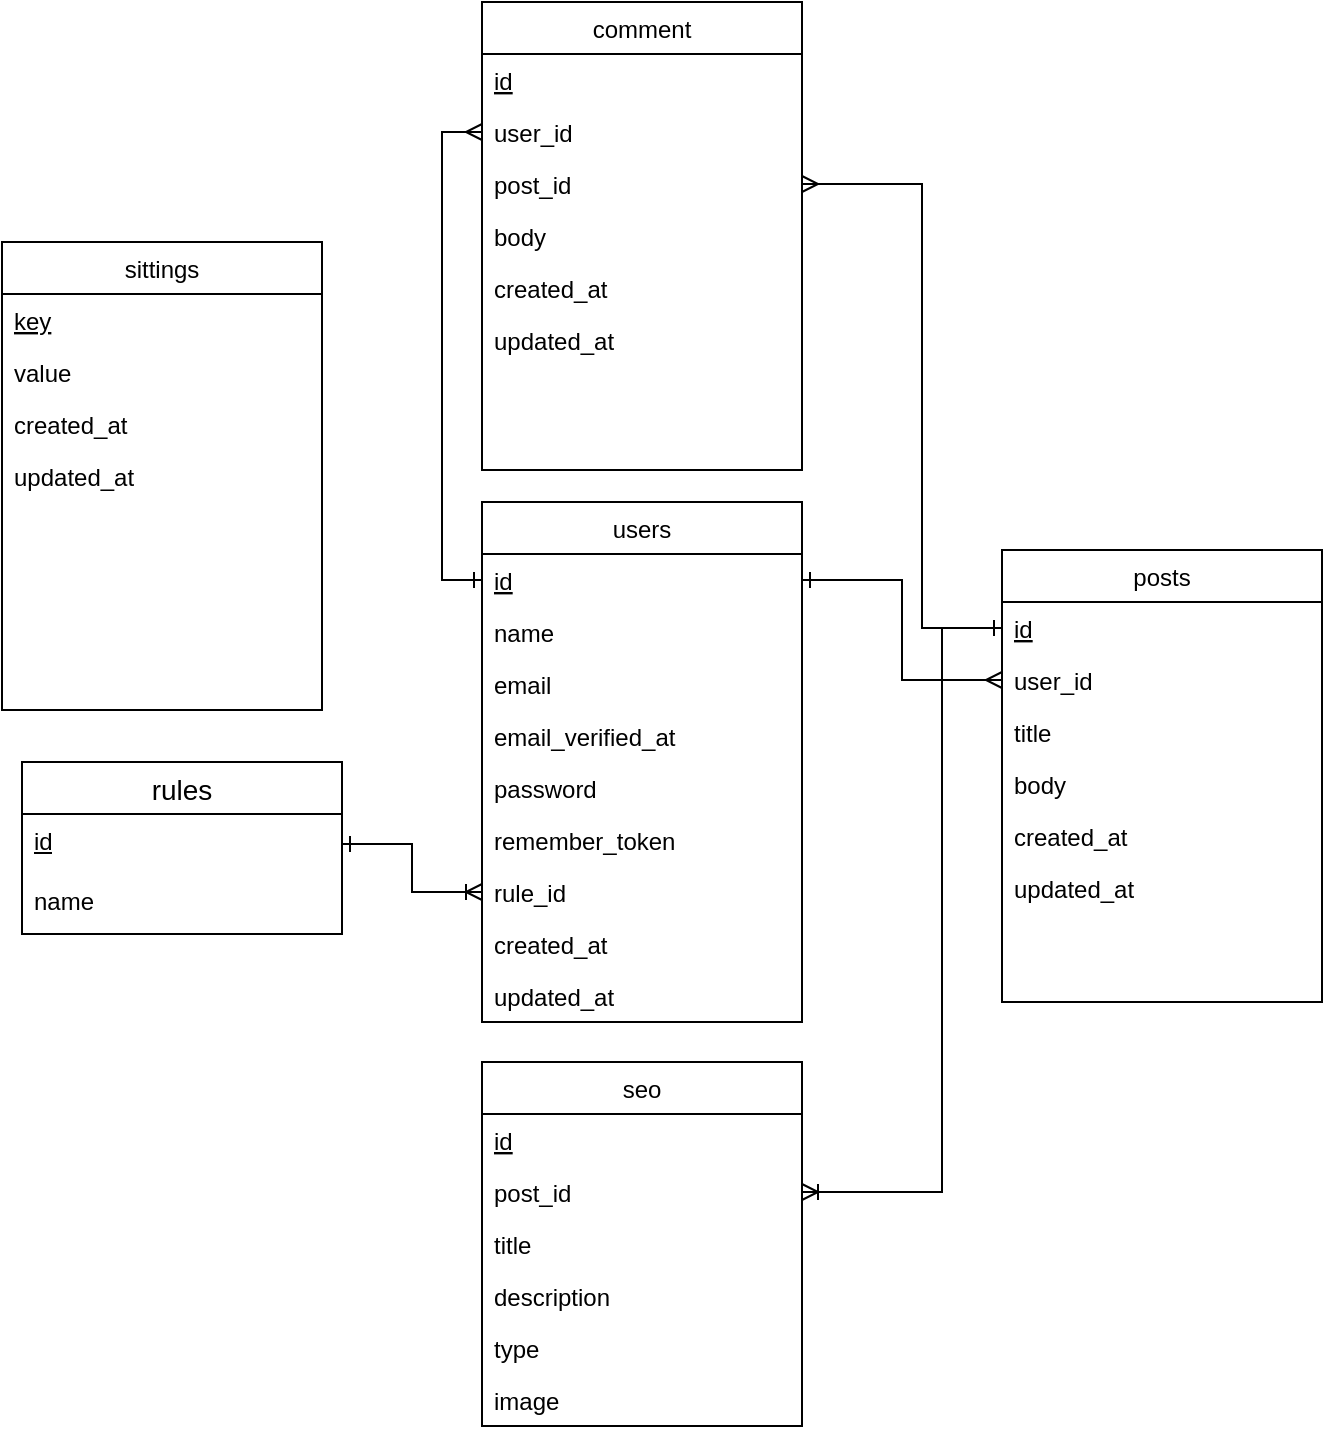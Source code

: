 <mxfile version="22.1.2" type="device">
  <diagram id="C5RBs43oDa-KdzZeNtuy" name="Page-1">
    <mxGraphModel dx="870" dy="523" grid="1" gridSize="10" guides="1" tooltips="1" connect="1" arrows="1" fold="1" page="1" pageScale="1" pageWidth="827" pageHeight="1169" background="#ffffff" math="0" shadow="0">
      <root>
        <mxCell id="WIyWlLk6GJQsqaUBKTNV-0" />
        <mxCell id="WIyWlLk6GJQsqaUBKTNV-1" parent="WIyWlLk6GJQsqaUBKTNV-0" />
        <mxCell id="zkfFHV4jXpPFQw0GAbJ--17" value="users" style="swimlane;fontStyle=0;align=center;verticalAlign=top;childLayout=stackLayout;horizontal=1;startSize=26;horizontalStack=0;resizeParent=1;resizeLast=0;collapsible=1;marginBottom=0;rounded=0;shadow=0;strokeWidth=1;" parent="WIyWlLk6GJQsqaUBKTNV-1" vertex="1">
          <mxGeometry x="300" y="280" width="160" height="260" as="geometry">
            <mxRectangle x="550" y="140" width="160" height="26" as="alternateBounds" />
          </mxGeometry>
        </mxCell>
        <mxCell id="zkfFHV4jXpPFQw0GAbJ--18" value="id" style="text;align=left;verticalAlign=top;spacingLeft=4;spacingRight=4;overflow=hidden;rotatable=0;points=[[0,0.5],[1,0.5]];portConstraint=eastwest;fontStyle=4" parent="zkfFHV4jXpPFQw0GAbJ--17" vertex="1">
          <mxGeometry y="26" width="160" height="26" as="geometry" />
        </mxCell>
        <mxCell id="zkfFHV4jXpPFQw0GAbJ--19" value="name" style="text;align=left;verticalAlign=top;spacingLeft=4;spacingRight=4;overflow=hidden;rotatable=0;points=[[0,0.5],[1,0.5]];portConstraint=eastwest;rounded=0;shadow=0;html=0;" parent="zkfFHV4jXpPFQw0GAbJ--17" vertex="1">
          <mxGeometry y="52" width="160" height="26" as="geometry" />
        </mxCell>
        <mxCell id="zkfFHV4jXpPFQw0GAbJ--20" value="email" style="text;align=left;verticalAlign=top;spacingLeft=4;spacingRight=4;overflow=hidden;rotatable=0;points=[[0,0.5],[1,0.5]];portConstraint=eastwest;rounded=0;shadow=0;html=0;" parent="zkfFHV4jXpPFQw0GAbJ--17" vertex="1">
          <mxGeometry y="78" width="160" height="26" as="geometry" />
        </mxCell>
        <mxCell id="zkfFHV4jXpPFQw0GAbJ--21" value="email_verified_at" style="text;align=left;verticalAlign=top;spacingLeft=4;spacingRight=4;overflow=hidden;rotatable=0;points=[[0,0.5],[1,0.5]];portConstraint=eastwest;rounded=0;shadow=0;html=0;" parent="zkfFHV4jXpPFQw0GAbJ--17" vertex="1">
          <mxGeometry y="104" width="160" height="26" as="geometry" />
        </mxCell>
        <mxCell id="zkfFHV4jXpPFQw0GAbJ--22" value="password" style="text;align=left;verticalAlign=top;spacingLeft=4;spacingRight=4;overflow=hidden;rotatable=0;points=[[0,0.5],[1,0.5]];portConstraint=eastwest;rounded=0;shadow=0;html=0;" parent="zkfFHV4jXpPFQw0GAbJ--17" vertex="1">
          <mxGeometry y="130" width="160" height="26" as="geometry" />
        </mxCell>
        <mxCell id="sE0HLMTjUZwS_bNzPIE2-0" value="remember_token" style="text;align=left;verticalAlign=top;spacingLeft=4;spacingRight=4;overflow=hidden;rotatable=0;points=[[0,0.5],[1,0.5]];portConstraint=eastwest;rounded=0;shadow=0;html=0;" parent="zkfFHV4jXpPFQw0GAbJ--17" vertex="1">
          <mxGeometry y="156" width="160" height="26" as="geometry" />
        </mxCell>
        <mxCell id="GgkFMc5T2Tw_iK9F5M9E-0" value="rule_id" style="text;align=left;verticalAlign=top;spacingLeft=4;spacingRight=4;overflow=hidden;rotatable=0;points=[[0,0.5],[1,0.5]];portConstraint=eastwest;rounded=0;shadow=0;html=0;" parent="zkfFHV4jXpPFQw0GAbJ--17" vertex="1">
          <mxGeometry y="182" width="160" height="26" as="geometry" />
        </mxCell>
        <mxCell id="sE0HLMTjUZwS_bNzPIE2-1" value="created_at" style="text;align=left;verticalAlign=top;spacingLeft=4;spacingRight=4;overflow=hidden;rotatable=0;points=[[0,0.5],[1,0.5]];portConstraint=eastwest;rounded=0;shadow=0;html=0;" parent="zkfFHV4jXpPFQw0GAbJ--17" vertex="1">
          <mxGeometry y="208" width="160" height="26" as="geometry" />
        </mxCell>
        <mxCell id="sE0HLMTjUZwS_bNzPIE2-2" value="updated_at" style="text;align=left;verticalAlign=top;spacingLeft=4;spacingRight=4;overflow=hidden;rotatable=0;points=[[0,0.5],[1,0.5]];portConstraint=eastwest;rounded=0;shadow=0;html=0;" parent="zkfFHV4jXpPFQw0GAbJ--17" vertex="1">
          <mxGeometry y="234" width="160" height="26" as="geometry" />
        </mxCell>
        <mxCell id="sE0HLMTjUZwS_bNzPIE2-3" value="posts" style="swimlane;fontStyle=0;align=center;verticalAlign=top;childLayout=stackLayout;horizontal=1;startSize=26;horizontalStack=0;resizeParent=1;resizeLast=0;collapsible=1;marginBottom=0;rounded=0;shadow=0;strokeWidth=1;" parent="WIyWlLk6GJQsqaUBKTNV-1" vertex="1">
          <mxGeometry x="560" y="304" width="160" height="226" as="geometry">
            <mxRectangle x="550" y="140" width="160" height="26" as="alternateBounds" />
          </mxGeometry>
        </mxCell>
        <mxCell id="sE0HLMTjUZwS_bNzPIE2-4" value="id" style="text;align=left;verticalAlign=top;spacingLeft=4;spacingRight=4;overflow=hidden;rotatable=0;points=[[0,0.5],[1,0.5]];portConstraint=eastwest;fontStyle=4" parent="sE0HLMTjUZwS_bNzPIE2-3" vertex="1">
          <mxGeometry y="26" width="160" height="26" as="geometry" />
        </mxCell>
        <mxCell id="sE0HLMTjUZwS_bNzPIE2-5" value="user_id" style="text;align=left;verticalAlign=top;spacingLeft=4;spacingRight=4;overflow=hidden;rotatable=0;points=[[0,0.5],[1,0.5]];portConstraint=eastwest;rounded=0;shadow=0;html=0;" parent="sE0HLMTjUZwS_bNzPIE2-3" vertex="1">
          <mxGeometry y="52" width="160" height="26" as="geometry" />
        </mxCell>
        <mxCell id="sE0HLMTjUZwS_bNzPIE2-6" value="title" style="text;align=left;verticalAlign=top;spacingLeft=4;spacingRight=4;overflow=hidden;rotatable=0;points=[[0,0.5],[1,0.5]];portConstraint=eastwest;rounded=0;shadow=0;html=0;" parent="sE0HLMTjUZwS_bNzPIE2-3" vertex="1">
          <mxGeometry y="78" width="160" height="26" as="geometry" />
        </mxCell>
        <mxCell id="sE0HLMTjUZwS_bNzPIE2-7" value="body" style="text;align=left;verticalAlign=top;spacingLeft=4;spacingRight=4;overflow=hidden;rotatable=0;points=[[0,0.5],[1,0.5]];portConstraint=eastwest;rounded=0;shadow=0;html=0;" parent="sE0HLMTjUZwS_bNzPIE2-3" vertex="1">
          <mxGeometry y="104" width="160" height="26" as="geometry" />
        </mxCell>
        <mxCell id="sE0HLMTjUZwS_bNzPIE2-10" value="created_at" style="text;align=left;verticalAlign=top;spacingLeft=4;spacingRight=4;overflow=hidden;rotatable=0;points=[[0,0.5],[1,0.5]];portConstraint=eastwest;rounded=0;shadow=0;html=0;" parent="sE0HLMTjUZwS_bNzPIE2-3" vertex="1">
          <mxGeometry y="130" width="160" height="26" as="geometry" />
        </mxCell>
        <mxCell id="sE0HLMTjUZwS_bNzPIE2-11" value="updated_at" style="text;align=left;verticalAlign=top;spacingLeft=4;spacingRight=4;overflow=hidden;rotatable=0;points=[[0,0.5],[1,0.5]];portConstraint=eastwest;rounded=0;shadow=0;html=0;" parent="sE0HLMTjUZwS_bNzPIE2-3" vertex="1">
          <mxGeometry y="156" width="160" height="26" as="geometry" />
        </mxCell>
        <mxCell id="sE0HLMTjUZwS_bNzPIE2-12" value="comment" style="swimlane;fontStyle=0;align=center;verticalAlign=top;childLayout=stackLayout;horizontal=1;startSize=26;horizontalStack=0;resizeParent=1;resizeLast=0;collapsible=1;marginBottom=0;rounded=0;shadow=0;strokeWidth=1;" parent="WIyWlLk6GJQsqaUBKTNV-1" vertex="1">
          <mxGeometry x="300" y="30" width="160" height="234" as="geometry">
            <mxRectangle x="550" y="140" width="160" height="26" as="alternateBounds" />
          </mxGeometry>
        </mxCell>
        <mxCell id="sE0HLMTjUZwS_bNzPIE2-13" value="id" style="text;align=left;verticalAlign=top;spacingLeft=4;spacingRight=4;overflow=hidden;rotatable=0;points=[[0,0.5],[1,0.5]];portConstraint=eastwest;fontStyle=4" parent="sE0HLMTjUZwS_bNzPIE2-12" vertex="1">
          <mxGeometry y="26" width="160" height="26" as="geometry" />
        </mxCell>
        <mxCell id="sE0HLMTjUZwS_bNzPIE2-14" value="user_id" style="text;align=left;verticalAlign=top;spacingLeft=4;spacingRight=4;overflow=hidden;rotatable=0;points=[[0,0.5],[1,0.5]];portConstraint=eastwest;rounded=0;shadow=0;html=0;" parent="sE0HLMTjUZwS_bNzPIE2-12" vertex="1">
          <mxGeometry y="52" width="160" height="26" as="geometry" />
        </mxCell>
        <mxCell id="sE0HLMTjUZwS_bNzPIE2-19" value="post_id" style="text;align=left;verticalAlign=top;spacingLeft=4;spacingRight=4;overflow=hidden;rotatable=0;points=[[0,0.5],[1,0.5]];portConstraint=eastwest;rounded=0;shadow=0;html=0;" parent="sE0HLMTjUZwS_bNzPIE2-12" vertex="1">
          <mxGeometry y="78" width="160" height="26" as="geometry" />
        </mxCell>
        <mxCell id="sE0HLMTjUZwS_bNzPIE2-16" value="body" style="text;align=left;verticalAlign=top;spacingLeft=4;spacingRight=4;overflow=hidden;rotatable=0;points=[[0,0.5],[1,0.5]];portConstraint=eastwest;rounded=0;shadow=0;html=0;" parent="sE0HLMTjUZwS_bNzPIE2-12" vertex="1">
          <mxGeometry y="104" width="160" height="26" as="geometry" />
        </mxCell>
        <mxCell id="sE0HLMTjUZwS_bNzPIE2-17" value="created_at" style="text;align=left;verticalAlign=top;spacingLeft=4;spacingRight=4;overflow=hidden;rotatable=0;points=[[0,0.5],[1,0.5]];portConstraint=eastwest;rounded=0;shadow=0;html=0;" parent="sE0HLMTjUZwS_bNzPIE2-12" vertex="1">
          <mxGeometry y="130" width="160" height="26" as="geometry" />
        </mxCell>
        <mxCell id="sE0HLMTjUZwS_bNzPIE2-18" value="updated_at" style="text;align=left;verticalAlign=top;spacingLeft=4;spacingRight=4;overflow=hidden;rotatable=0;points=[[0,0.5],[1,0.5]];portConstraint=eastwest;rounded=0;shadow=0;html=0;" parent="sE0HLMTjUZwS_bNzPIE2-12" vertex="1">
          <mxGeometry y="156" width="160" height="26" as="geometry" />
        </mxCell>
        <mxCell id="sE0HLMTjUZwS_bNzPIE2-20" value="seo" style="swimlane;fontStyle=0;align=center;verticalAlign=top;childLayout=stackLayout;horizontal=1;startSize=26;horizontalStack=0;resizeParent=1;resizeLast=0;collapsible=1;marginBottom=0;rounded=0;shadow=0;strokeWidth=1;" parent="WIyWlLk6GJQsqaUBKTNV-1" vertex="1">
          <mxGeometry x="300" y="560" width="160" height="182" as="geometry">
            <mxRectangle x="550" y="140" width="160" height="26" as="alternateBounds" />
          </mxGeometry>
        </mxCell>
        <mxCell id="sE0HLMTjUZwS_bNzPIE2-21" value="id" style="text;align=left;verticalAlign=top;spacingLeft=4;spacingRight=4;overflow=hidden;rotatable=0;points=[[0,0.5],[1,0.5]];portConstraint=eastwest;fontStyle=4" parent="sE0HLMTjUZwS_bNzPIE2-20" vertex="1">
          <mxGeometry y="26" width="160" height="26" as="geometry" />
        </mxCell>
        <mxCell id="sE0HLMTjUZwS_bNzPIE2-28" value="post_id" style="text;align=left;verticalAlign=top;spacingLeft=4;spacingRight=4;overflow=hidden;rotatable=0;points=[[0,0.5],[1,0.5]];portConstraint=eastwest;rounded=0;shadow=0;html=0;" parent="sE0HLMTjUZwS_bNzPIE2-20" vertex="1">
          <mxGeometry y="52" width="160" height="26" as="geometry" />
        </mxCell>
        <mxCell id="sE0HLMTjUZwS_bNzPIE2-23" value="title" style="text;align=left;verticalAlign=top;spacingLeft=4;spacingRight=4;overflow=hidden;rotatable=0;points=[[0,0.5],[1,0.5]];portConstraint=eastwest;rounded=0;shadow=0;html=0;" parent="sE0HLMTjUZwS_bNzPIE2-20" vertex="1">
          <mxGeometry y="78" width="160" height="26" as="geometry" />
        </mxCell>
        <mxCell id="sE0HLMTjUZwS_bNzPIE2-24" value="description" style="text;align=left;verticalAlign=top;spacingLeft=4;spacingRight=4;overflow=hidden;rotatable=0;points=[[0,0.5],[1,0.5]];portConstraint=eastwest;rounded=0;shadow=0;html=0;" parent="sE0HLMTjUZwS_bNzPIE2-20" vertex="1">
          <mxGeometry y="104" width="160" height="26" as="geometry" />
        </mxCell>
        <mxCell id="sE0HLMTjUZwS_bNzPIE2-26" value="type" style="text;align=left;verticalAlign=top;spacingLeft=4;spacingRight=4;overflow=hidden;rotatable=0;points=[[0,0.5],[1,0.5]];portConstraint=eastwest;rounded=0;shadow=0;html=0;" parent="sE0HLMTjUZwS_bNzPIE2-20" vertex="1">
          <mxGeometry y="130" width="160" height="26" as="geometry" />
        </mxCell>
        <mxCell id="sE0HLMTjUZwS_bNzPIE2-27" value="image" style="text;align=left;verticalAlign=top;spacingLeft=4;spacingRight=4;overflow=hidden;rotatable=0;points=[[0,0.5],[1,0.5]];portConstraint=eastwest;rounded=0;shadow=0;html=0;fontStyle=0" parent="sE0HLMTjUZwS_bNzPIE2-20" vertex="1">
          <mxGeometry y="156" width="160" height="26" as="geometry" />
        </mxCell>
        <mxCell id="sE0HLMTjUZwS_bNzPIE2-31" value="sittings" style="swimlane;fontStyle=0;align=center;verticalAlign=top;childLayout=stackLayout;horizontal=1;startSize=26;horizontalStack=0;resizeParent=1;resizeLast=0;collapsible=1;marginBottom=0;rounded=0;shadow=0;strokeWidth=1;" parent="WIyWlLk6GJQsqaUBKTNV-1" vertex="1">
          <mxGeometry x="60" y="150" width="160" height="234" as="geometry">
            <mxRectangle x="550" y="140" width="160" height="26" as="alternateBounds" />
          </mxGeometry>
        </mxCell>
        <mxCell id="sE0HLMTjUZwS_bNzPIE2-32" value="key" style="text;align=left;verticalAlign=top;spacingLeft=4;spacingRight=4;overflow=hidden;rotatable=0;points=[[0,0.5],[1,0.5]];portConstraint=eastwest;fontStyle=4" parent="sE0HLMTjUZwS_bNzPIE2-31" vertex="1">
          <mxGeometry y="26" width="160" height="26" as="geometry" />
        </mxCell>
        <mxCell id="sE0HLMTjUZwS_bNzPIE2-36" value="value" style="text;align=left;verticalAlign=top;spacingLeft=4;spacingRight=4;overflow=hidden;rotatable=0;points=[[0,0.5],[1,0.5]];portConstraint=eastwest;rounded=0;shadow=0;html=0;" parent="sE0HLMTjUZwS_bNzPIE2-31" vertex="1">
          <mxGeometry y="52" width="160" height="26" as="geometry" />
        </mxCell>
        <mxCell id="sE0HLMTjUZwS_bNzPIE2-37" value="created_at" style="text;align=left;verticalAlign=top;spacingLeft=4;spacingRight=4;overflow=hidden;rotatable=0;points=[[0,0.5],[1,0.5]];portConstraint=eastwest;rounded=0;shadow=0;html=0;" parent="sE0HLMTjUZwS_bNzPIE2-31" vertex="1">
          <mxGeometry y="78" width="160" height="26" as="geometry" />
        </mxCell>
        <mxCell id="sE0HLMTjUZwS_bNzPIE2-38" value="updated_at" style="text;align=left;verticalAlign=top;spacingLeft=4;spacingRight=4;overflow=hidden;rotatable=0;points=[[0,0.5],[1,0.5]];portConstraint=eastwest;rounded=0;shadow=0;html=0;" parent="sE0HLMTjUZwS_bNzPIE2-31" vertex="1">
          <mxGeometry y="104" width="160" height="26" as="geometry" />
        </mxCell>
        <mxCell id="sE0HLMTjUZwS_bNzPIE2-39" style="edgeStyle=orthogonalEdgeStyle;rounded=0;orthogonalLoop=1;jettySize=auto;html=1;startArrow=ERone;startFill=0;endArrow=ERmany;endFill=0;" parent="WIyWlLk6GJQsqaUBKTNV-1" source="zkfFHV4jXpPFQw0GAbJ--18" target="sE0HLMTjUZwS_bNzPIE2-5" edge="1">
          <mxGeometry relative="1" as="geometry" />
        </mxCell>
        <mxCell id="sE0HLMTjUZwS_bNzPIE2-40" style="edgeStyle=orthogonalEdgeStyle;rounded=0;orthogonalLoop=1;jettySize=auto;html=1;endArrow=ERone;endFill=0;startArrow=ERoneToMany;startFill=0;" parent="WIyWlLk6GJQsqaUBKTNV-1" source="sE0HLMTjUZwS_bNzPIE2-28" target="sE0HLMTjUZwS_bNzPIE2-4" edge="1">
          <mxGeometry relative="1" as="geometry">
            <Array as="points">
              <mxPoint x="530" y="625" />
              <mxPoint x="530" y="343" />
            </Array>
          </mxGeometry>
        </mxCell>
        <mxCell id="sE0HLMTjUZwS_bNzPIE2-41" style="edgeStyle=orthogonalEdgeStyle;rounded=0;orthogonalLoop=1;jettySize=auto;html=1;entryX=0;entryY=0.5;entryDx=0;entryDy=0;startArrow=ERmany;startFill=0;endArrow=ERone;endFill=0;" parent="WIyWlLk6GJQsqaUBKTNV-1" source="sE0HLMTjUZwS_bNzPIE2-14" target="zkfFHV4jXpPFQw0GAbJ--18" edge="1">
          <mxGeometry relative="1" as="geometry" />
        </mxCell>
        <mxCell id="sE0HLMTjUZwS_bNzPIE2-42" style="edgeStyle=orthogonalEdgeStyle;rounded=0;orthogonalLoop=1;jettySize=auto;html=1;endArrow=ERone;endFill=0;startArrow=ERmany;startFill=0;" parent="WIyWlLk6GJQsqaUBKTNV-1" source="sE0HLMTjUZwS_bNzPIE2-19" target="sE0HLMTjUZwS_bNzPIE2-4" edge="1">
          <mxGeometry relative="1" as="geometry">
            <Array as="points">
              <mxPoint x="520" y="121" />
              <mxPoint x="520" y="343" />
            </Array>
          </mxGeometry>
        </mxCell>
        <mxCell id="GgkFMc5T2Tw_iK9F5M9E-1" value="rules" style="swimlane;fontStyle=0;childLayout=stackLayout;horizontal=1;startSize=26;horizontalStack=0;resizeParent=1;resizeParentMax=0;resizeLast=0;collapsible=1;marginBottom=0;align=center;fontSize=14;" parent="WIyWlLk6GJQsqaUBKTNV-1" vertex="1">
          <mxGeometry x="70" y="410" width="160" height="86" as="geometry" />
        </mxCell>
        <mxCell id="GgkFMc5T2Tw_iK9F5M9E-2" value="&lt;u&gt;id&lt;/u&gt;" style="text;strokeColor=none;fillColor=none;spacingLeft=4;spacingRight=4;overflow=hidden;rotatable=0;points=[[0,0.5],[1,0.5]];portConstraint=eastwest;fontSize=12;whiteSpace=wrap;html=1;" parent="GgkFMc5T2Tw_iK9F5M9E-1" vertex="1">
          <mxGeometry y="26" width="160" height="30" as="geometry" />
        </mxCell>
        <mxCell id="GgkFMc5T2Tw_iK9F5M9E-3" value="name" style="text;strokeColor=none;fillColor=none;spacingLeft=4;spacingRight=4;overflow=hidden;rotatable=0;points=[[0,0.5],[1,0.5]];portConstraint=eastwest;fontSize=12;whiteSpace=wrap;html=1;" parent="GgkFMc5T2Tw_iK9F5M9E-1" vertex="1">
          <mxGeometry y="56" width="160" height="30" as="geometry" />
        </mxCell>
        <mxCell id="ludpJUq5fcsivHsFSduc-0" style="edgeStyle=orthogonalEdgeStyle;rounded=0;orthogonalLoop=1;jettySize=auto;html=1;exitX=0;exitY=0.5;exitDx=0;exitDy=0;endArrow=ERone;endFill=0;startArrow=ERoneToMany;startFill=0;" edge="1" parent="WIyWlLk6GJQsqaUBKTNV-1" source="GgkFMc5T2Tw_iK9F5M9E-0" target="GgkFMc5T2Tw_iK9F5M9E-2">
          <mxGeometry relative="1" as="geometry" />
        </mxCell>
      </root>
    </mxGraphModel>
  </diagram>
</mxfile>

